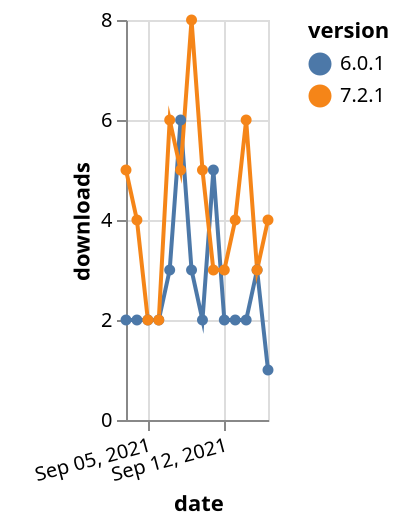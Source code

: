 {"$schema": "https://vega.github.io/schema/vega-lite/v5.json", "description": "A simple bar chart with embedded data.", "data": {"values": [{"date": "2021-09-03", "total": 4213, "delta": 2, "version": "6.0.1"}, {"date": "2021-09-04", "total": 4215, "delta": 2, "version": "6.0.1"}, {"date": "2021-09-05", "total": 4217, "delta": 2, "version": "6.0.1"}, {"date": "2021-09-06", "total": 4219, "delta": 2, "version": "6.0.1"}, {"date": "2021-09-07", "total": 4222, "delta": 3, "version": "6.0.1"}, {"date": "2021-09-08", "total": 4228, "delta": 6, "version": "6.0.1"}, {"date": "2021-09-09", "total": 4231, "delta": 3, "version": "6.0.1"}, {"date": "2021-09-10", "total": 4233, "delta": 2, "version": "6.0.1"}, {"date": "2021-09-11", "total": 4238, "delta": 5, "version": "6.0.1"}, {"date": "2021-09-12", "total": 4240, "delta": 2, "version": "6.0.1"}, {"date": "2021-09-13", "total": 4242, "delta": 2, "version": "6.0.1"}, {"date": "2021-09-14", "total": 4244, "delta": 2, "version": "6.0.1"}, {"date": "2021-09-15", "total": 4247, "delta": 3, "version": "6.0.1"}, {"date": "2021-09-16", "total": 4248, "delta": 1, "version": "6.0.1"}, {"date": "2021-09-03", "total": 3409, "delta": 5, "version": "7.2.1"}, {"date": "2021-09-04", "total": 3413, "delta": 4, "version": "7.2.1"}, {"date": "2021-09-05", "total": 3415, "delta": 2, "version": "7.2.1"}, {"date": "2021-09-06", "total": 3417, "delta": 2, "version": "7.2.1"}, {"date": "2021-09-07", "total": 3423, "delta": 6, "version": "7.2.1"}, {"date": "2021-09-08", "total": 3428, "delta": 5, "version": "7.2.1"}, {"date": "2021-09-09", "total": 3436, "delta": 8, "version": "7.2.1"}, {"date": "2021-09-10", "total": 3441, "delta": 5, "version": "7.2.1"}, {"date": "2021-09-11", "total": 3444, "delta": 3, "version": "7.2.1"}, {"date": "2021-09-12", "total": 3447, "delta": 3, "version": "7.2.1"}, {"date": "2021-09-13", "total": 3451, "delta": 4, "version": "7.2.1"}, {"date": "2021-09-14", "total": 3457, "delta": 6, "version": "7.2.1"}, {"date": "2021-09-15", "total": 3460, "delta": 3, "version": "7.2.1"}, {"date": "2021-09-16", "total": 3464, "delta": 4, "version": "7.2.1"}]}, "width": "container", "mark": {"type": "line", "point": {"filled": true}}, "encoding": {"x": {"field": "date", "type": "temporal", "timeUnit": "yearmonthdate", "title": "date", "axis": {"labelAngle": -15}}, "y": {"field": "delta", "type": "quantitative", "title": "downloads"}, "color": {"field": "version", "type": "nominal"}, "tooltip": {"field": "delta"}}}